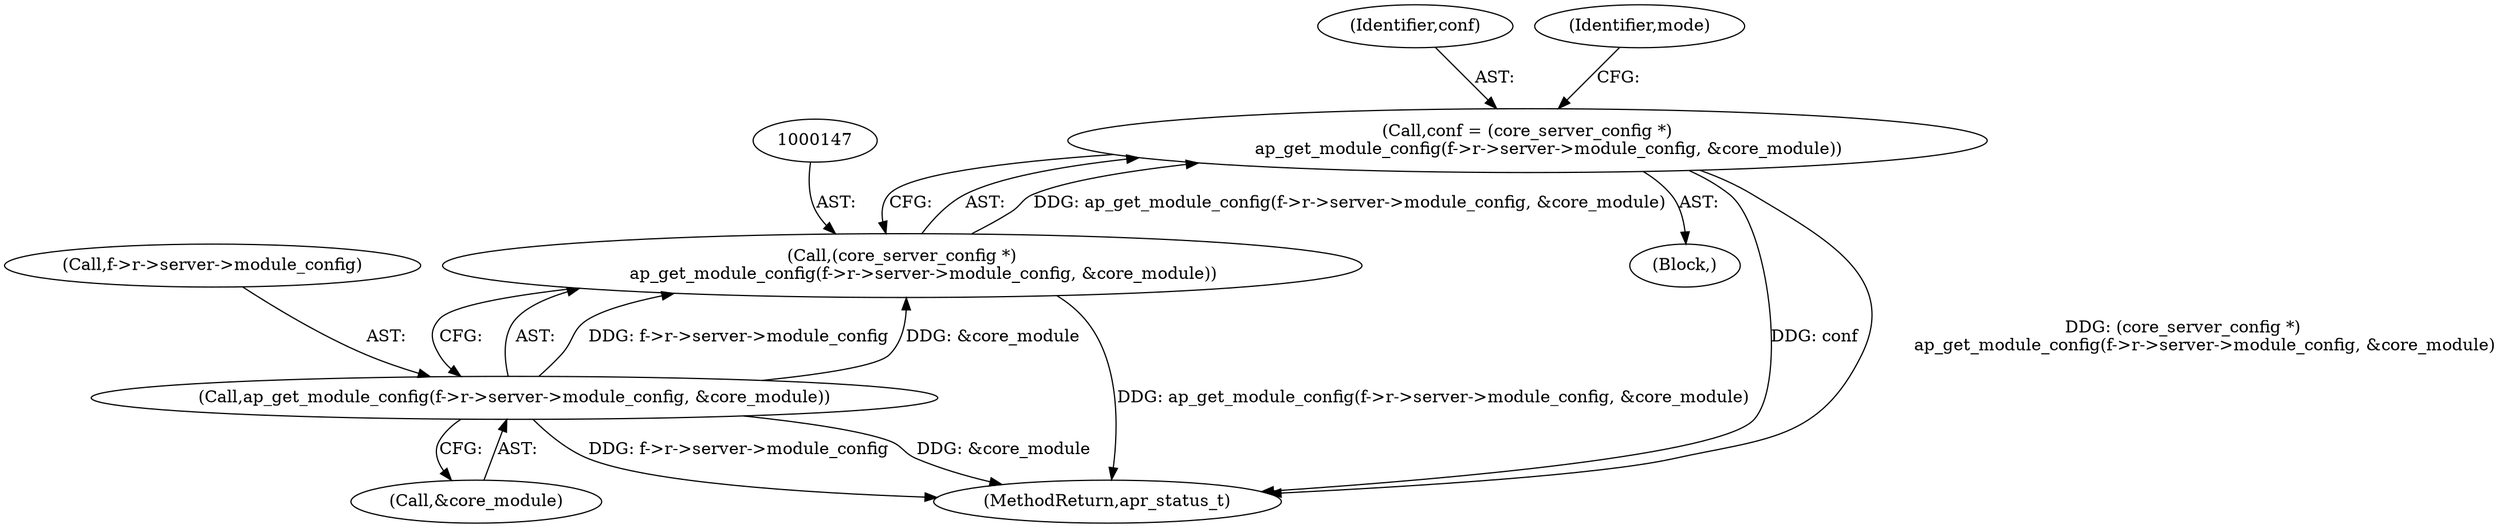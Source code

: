 digraph "0_httpd_e427c41257957b57036d5a549b260b6185d1dd73@pointer" {
"1000144" [label="(Call,conf = (core_server_config *)\n        ap_get_module_config(f->r->server->module_config, &core_module))"];
"1000146" [label="(Call,(core_server_config *)\n        ap_get_module_config(f->r->server->module_config, &core_module))"];
"1000148" [label="(Call,ap_get_module_config(f->r->server->module_config, &core_module))"];
"1000146" [label="(Call,(core_server_config *)\n        ap_get_module_config(f->r->server->module_config, &core_module))"];
"1000132" [label="(Block,)"];
"1000145" [label="(Identifier,conf)"];
"1000910" [label="(MethodReturn,apr_status_t)"];
"1000161" [label="(Identifier,mode)"];
"1000156" [label="(Call,&core_module)"];
"1000149" [label="(Call,f->r->server->module_config)"];
"1000148" [label="(Call,ap_get_module_config(f->r->server->module_config, &core_module))"];
"1000144" [label="(Call,conf = (core_server_config *)\n        ap_get_module_config(f->r->server->module_config, &core_module))"];
"1000144" -> "1000132"  [label="AST: "];
"1000144" -> "1000146"  [label="CFG: "];
"1000145" -> "1000144"  [label="AST: "];
"1000146" -> "1000144"  [label="AST: "];
"1000161" -> "1000144"  [label="CFG: "];
"1000144" -> "1000910"  [label="DDG: conf"];
"1000144" -> "1000910"  [label="DDG: (core_server_config *)\n        ap_get_module_config(f->r->server->module_config, &core_module)"];
"1000146" -> "1000144"  [label="DDG: ap_get_module_config(f->r->server->module_config, &core_module)"];
"1000146" -> "1000148"  [label="CFG: "];
"1000147" -> "1000146"  [label="AST: "];
"1000148" -> "1000146"  [label="AST: "];
"1000146" -> "1000910"  [label="DDG: ap_get_module_config(f->r->server->module_config, &core_module)"];
"1000148" -> "1000146"  [label="DDG: f->r->server->module_config"];
"1000148" -> "1000146"  [label="DDG: &core_module"];
"1000148" -> "1000156"  [label="CFG: "];
"1000149" -> "1000148"  [label="AST: "];
"1000156" -> "1000148"  [label="AST: "];
"1000148" -> "1000910"  [label="DDG: f->r->server->module_config"];
"1000148" -> "1000910"  [label="DDG: &core_module"];
}
